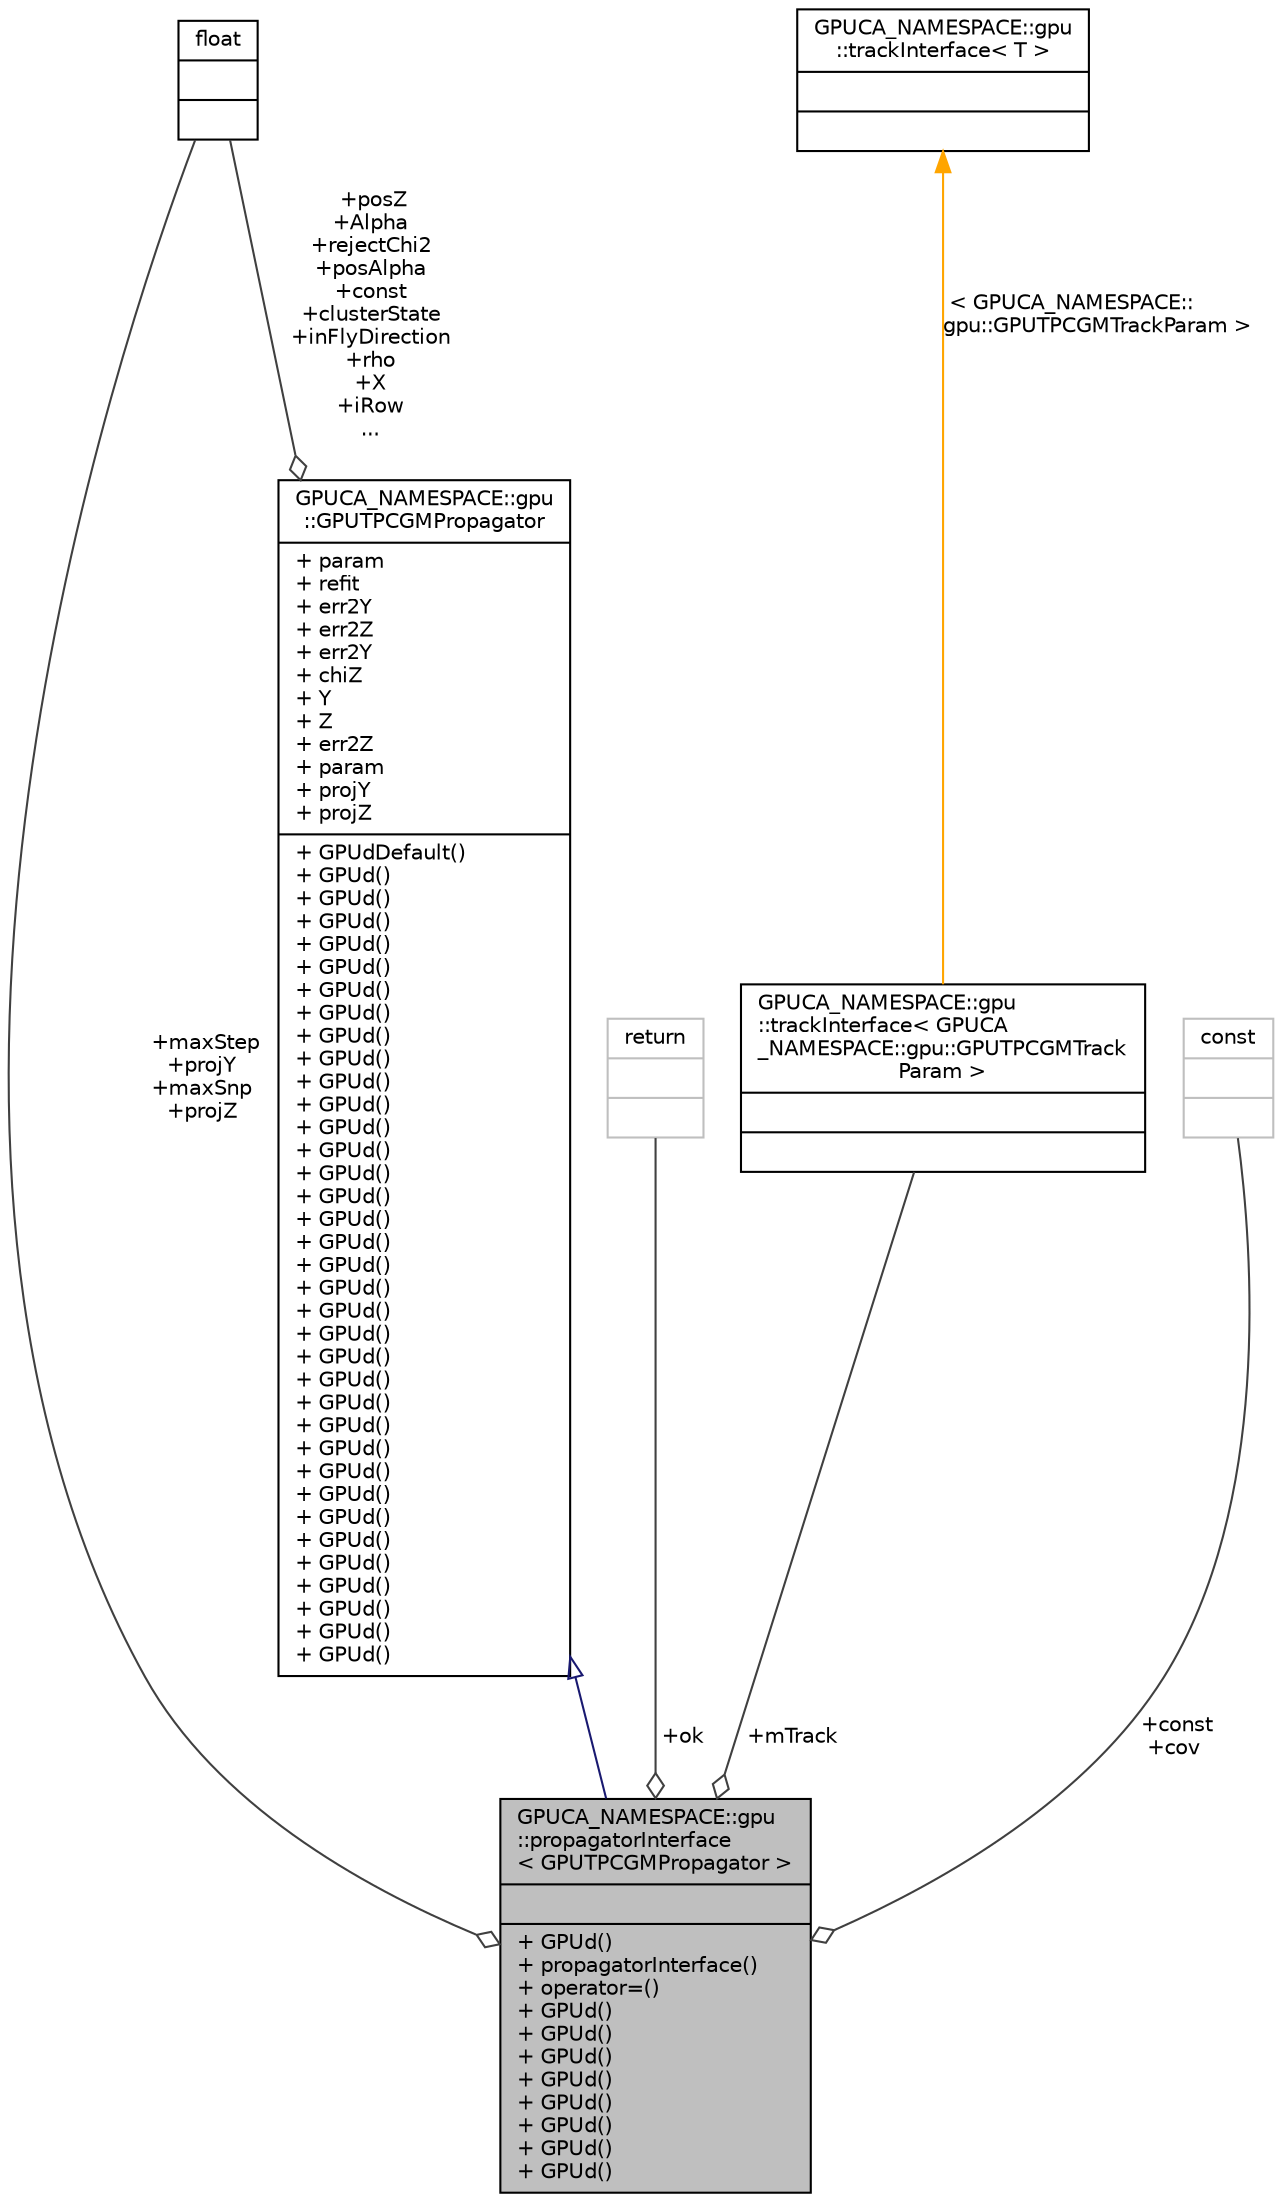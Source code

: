 digraph "GPUCA_NAMESPACE::gpu::propagatorInterface&lt; GPUTPCGMPropagator &gt;"
{
 // INTERACTIVE_SVG=YES
  bgcolor="transparent";
  edge [fontname="Helvetica",fontsize="10",labelfontname="Helvetica",labelfontsize="10"];
  node [fontname="Helvetica",fontsize="10",shape=record];
  Node2 [label="{GPUCA_NAMESPACE::gpu\l::propagatorInterface\l\< GPUTPCGMPropagator \>\n||+ GPUd()\l+ propagatorInterface()\l+ operator=()\l+ GPUd()\l+ GPUd()\l+ GPUd()\l+ GPUd()\l+ GPUd()\l+ GPUd()\l+ GPUd()\l+ GPUd()\l}",height=0.2,width=0.4,color="black", fillcolor="grey75", style="filled", fontcolor="black"];
  Node3 -> Node2 [dir="back",color="midnightblue",fontsize="10",style="solid",arrowtail="onormal",fontname="Helvetica"];
  Node3 [label="{GPUCA_NAMESPACE::gpu\l::GPUTPCGMPropagator\n|+ param\l+ refit\l+ err2Y\l+ err2Z\l+ err2Y\l+ chiZ\l+ Y\l+ Z\l+ err2Z\l+ param\l+ projY\l+ projZ\l|+ GPUdDefault()\l+ GPUd()\l+ GPUd()\l+ GPUd()\l+ GPUd()\l+ GPUd()\l+ GPUd()\l+ GPUd()\l+ GPUd()\l+ GPUd()\l+ GPUd()\l+ GPUd()\l+ GPUd()\l+ GPUd()\l+ GPUd()\l+ GPUd()\l+ GPUd()\l+ GPUd()\l+ GPUd()\l+ GPUd()\l+ GPUd()\l+ GPUd()\l+ GPUd()\l+ GPUd()\l+ GPUd()\l+ GPUd()\l+ GPUd()\l+ GPUd()\l+ GPUd()\l+ GPUd()\l+ GPUd()\l+ GPUd()\l+ GPUd()\l+ GPUd()\l+ GPUd()\l+ GPUd()\l}",height=0.2,width=0.4,color="black",URL="$d8/d01/classGPUCA__NAMESPACE_1_1gpu_1_1GPUTPCGMPropagator.html"];
  Node4 -> Node3 [color="grey25",fontsize="10",style="solid",label=" +posZ\n+Alpha\n+rejectChi2\n+posAlpha\n+const\n+clusterState\n+inFlyDirection\n+rho\n+X\n+iRow\n..." ,arrowhead="odiamond",fontname="Helvetica"];
  Node4 [label="{float\n||}",height=0.2,width=0.4,color="black",URL="$d4/dc3/classfloat.html"];
  Node5 -> Node2 [color="grey25",fontsize="10",style="solid",label=" +ok" ,arrowhead="odiamond",fontname="Helvetica"];
  Node5 [label="{return\n||}",height=0.2,width=0.4,color="grey75"];
  Node6 -> Node2 [color="grey25",fontsize="10",style="solid",label=" +mTrack" ,arrowhead="odiamond",fontname="Helvetica"];
  Node6 [label="{GPUCA_NAMESPACE::gpu\l::trackInterface\< GPUCA\l_NAMESPACE::gpu::GPUTPCGMTrack\lParam \>\n||}",height=0.2,width=0.4,color="black",URL="$d9/d7e/classGPUCA__NAMESPACE_1_1gpu_1_1trackInterface.html"];
  Node7 -> Node6 [dir="back",color="orange",fontsize="10",style="solid",label=" \< GPUCA_NAMESPACE::\lgpu::GPUTPCGMTrackParam \>" ,fontname="Helvetica"];
  Node7 [label="{GPUCA_NAMESPACE::gpu\l::trackInterface\< T \>\n||}",height=0.2,width=0.4,color="black",URL="$d9/d7e/classGPUCA__NAMESPACE_1_1gpu_1_1trackInterface.html"];
  Node4 -> Node2 [color="grey25",fontsize="10",style="solid",label=" +maxStep\n+projY\n+maxSnp\n+projZ" ,arrowhead="odiamond",fontname="Helvetica"];
  Node8 -> Node2 [color="grey25",fontsize="10",style="solid",label=" +const\n+cov" ,arrowhead="odiamond",fontname="Helvetica"];
  Node8 [label="{const\n||}",height=0.2,width=0.4,color="grey75"];
}
